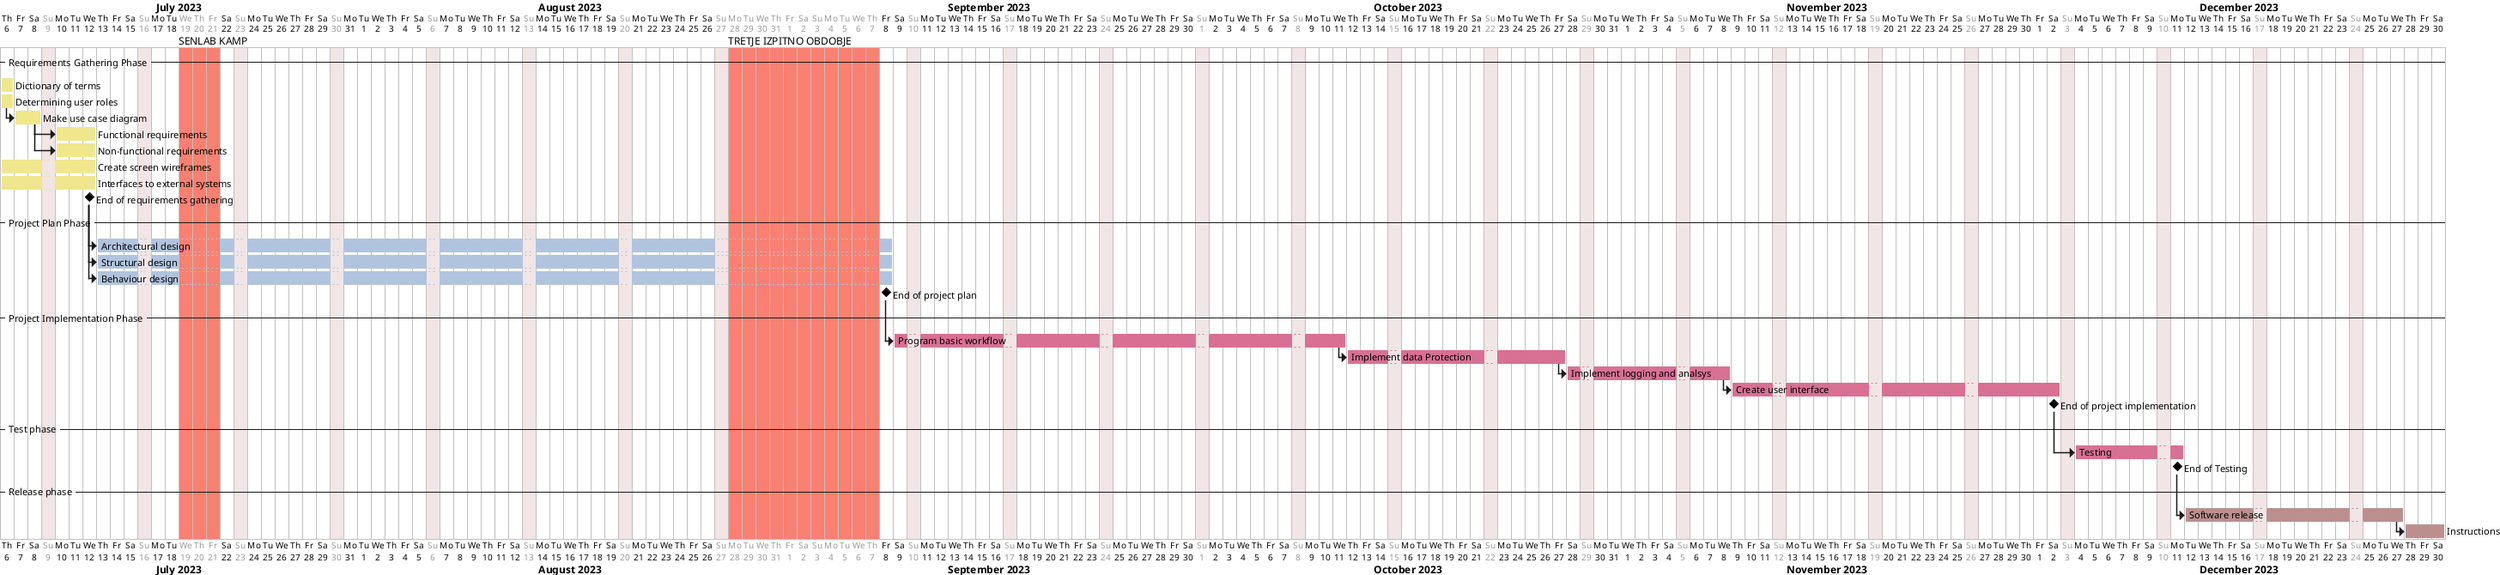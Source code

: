 @startgantt
sundays are closed
Project starts 2023-07-06
2023-08-28 to 2023-09-07 are named [TRETJE IZPITNO OBDOBJE] and are closed and are colored in salmon
2023-07-19 to 2023-07-21 are named [SENLAB KAMP] and are closed and are colored in salmon

-- Requirements Gathering Phase --
[Dictionary of terms] starts 2023-07-06 and ends 2023-07-06 and is colored in Khaki
[Determining user roles] starts 2023-07-06 and ends 2023-07-06 and is colored in Khaki
[Make use case diagram] starts at [Determining user roles]'s end and ends 2023-07-08 and is colored in Khaki
[Functional requirements] starts at [Make use case diagram]'s end and ends 2023-07-12 and is colored in Khaki
[Non-functional requirements] starts at [Make use case diagram]'s end and ends 2023-07-12 and is colored in Khaki
[Create screen wireframes] starts at 2023-07-06 and ends 2023-07-12 and is colored in Khaki
[Interfaces to external systems] starts at 2023-07-06 and ends 2023-07-12 and is colored in Khaki
[End of requirements gathering] happens at [Interfaces to external systems]'s end

-- Project Plan Phase --
[Architectural design] starts at [End of requirements gathering]'s end and lasts 37 days and is colored in LightSteelBlue
[Structural design] starts at [End of requirements gathering]'s end and lasts 37 days and is colored in LightSteelBlue
[Behaviour design] starts at [End of requirements gathering]'s end and lasts 37 days and is colored in LightSteelBlue
[End of project plan] happens at [Behaviour design]'s end

-- Project Implementation Phase --
[Program basic workflow] starts at [End of project plan]'s end and lasts 28 days and is colored in PaleVioletRed
[Implement data Protection] starts at [Program basic workflow]'s end and lasts 14 days and is colored in PaleVioletRed
[Implement logging and analsys] starts at [Implement data Protection]'s end and lasts 10 days and is colored in PaleVioletRed
[Create user interface] starts at [Implement logging and analsys]'s end and lasts 21 days and is colored in PaleVioletRed
[End of project implementation] happens at [Create user interface]'s end

-- Test phase --
[Testing] starts at [End of project implementation]'s end and lasts 7 days and is colored in PaleVioletRed
[End of Testing] happens at [Testing]'s end

-- Release phase --
[Software release] starts at [End of Testing]'s end and lasts 14 days and is colored in RosyBrown
[Instructions] starts at [Software release]'s end and lasts 3 days and is colored in RosyBrown

@endgantt